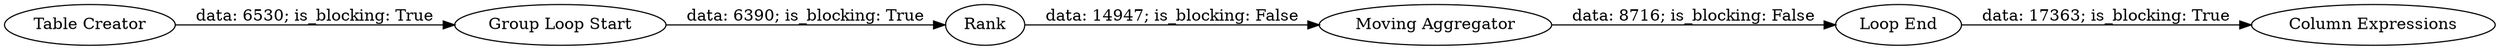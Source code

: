 digraph {
	"994705071373127423_5" [label="Group Loop Start"]
	"994705071373127423_1" [label="Table Creator"]
	"994705071373127423_6" [label="Loop End"]
	"994705071373127423_7" [label="Column Expressions"]
	"994705071373127423_4" [label=Rank]
	"994705071373127423_2" [label="Moving Aggregator"]
	"994705071373127423_4" -> "994705071373127423_2" [label="data: 14947; is_blocking: False"]
	"994705071373127423_2" -> "994705071373127423_6" [label="data: 8716; is_blocking: False"]
	"994705071373127423_6" -> "994705071373127423_7" [label="data: 17363; is_blocking: True"]
	"994705071373127423_1" -> "994705071373127423_5" [label="data: 6530; is_blocking: True"]
	"994705071373127423_5" -> "994705071373127423_4" [label="data: 6390; is_blocking: True"]
	rankdir=LR
}
